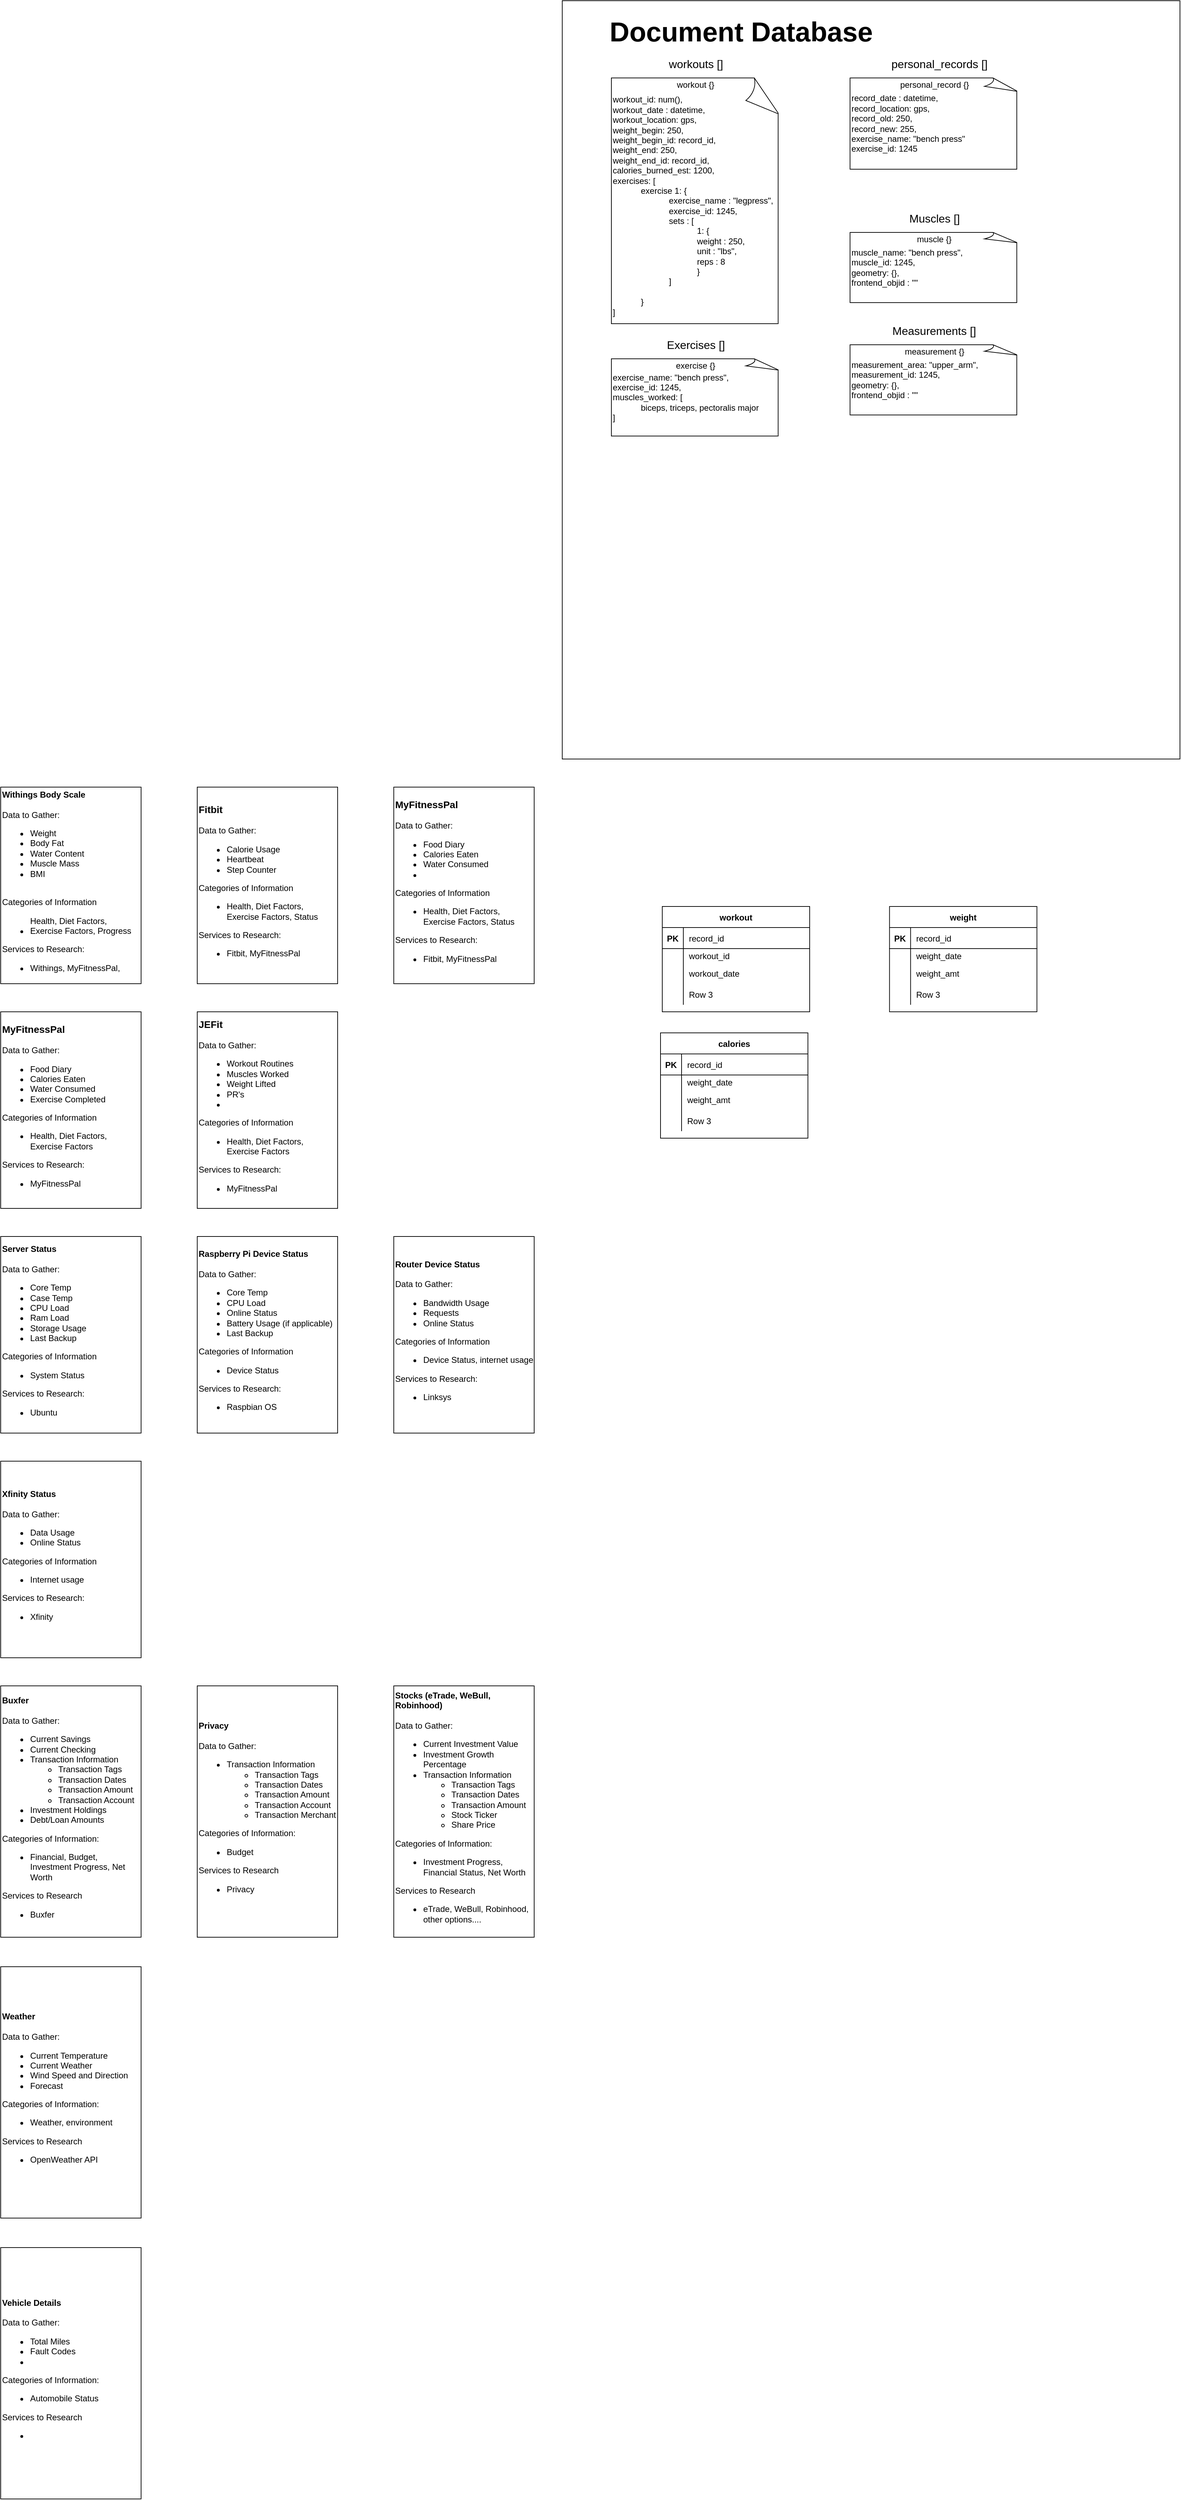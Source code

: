 <mxfile version="13.7.0" type="github">
  <diagram id="chUx75y0vAaIqrl9WMwS" name="Page-1">
    <mxGraphModel dx="3398" dy="3188" grid="1" gridSize="10" guides="1" tooltips="1" connect="1" arrows="1" fold="1" page="1" pageScale="1" pageWidth="850" pageHeight="1100" math="0" shadow="0">
      <root>
        <mxCell id="0" />
        <mxCell id="1" parent="0" />
        <mxCell id="q16Zf56dlGf5BPqRnLZV-31" value="" style="rounded=0;whiteSpace=wrap;html=1;" parent="1" vertex="1">
          <mxGeometry x="840" y="-1080" width="880" height="1080" as="geometry" />
        </mxCell>
        <mxCell id="pdMdaDZCg8390fbRViB--1" value="&lt;font style=&quot;font-size: 12px&quot;&gt;&lt;b&gt;Withings Body Scale&lt;/b&gt;&lt;br&gt;&lt;br&gt;Data to Gather:&lt;br&gt;&lt;ul&gt;&lt;li&gt;&lt;font style=&quot;font-size: 12px&quot;&gt;Weight&lt;/font&gt;&lt;/li&gt;&lt;li&gt;Body Fat&lt;/li&gt;&lt;li&gt;Water Content&lt;/li&gt;&lt;li&gt;Muscle Mass&lt;/li&gt;&lt;li&gt;BMI&lt;/li&gt;&lt;/ul&gt;&lt;div&gt;&lt;br&gt;&lt;/div&gt;Categories&lt;span&gt;&amp;nbsp;of Information&lt;/span&gt;&lt;br&gt;&lt;div&gt;&lt;ul&gt;&lt;li&gt;&lt;font style=&quot;font-size: 12px&quot;&gt;&lt;div&gt;Health, Diet Factors, Exercise Factors, Progress&lt;/div&gt;&lt;/font&gt;&lt;/li&gt;&lt;/ul&gt;&lt;div&gt;Services to Research:&lt;/div&gt;&lt;/div&gt;&lt;div&gt;&lt;ul&gt;&lt;li&gt;&lt;font style=&quot;font-size: 12px&quot;&gt;&lt;div&gt;Withings, MyFitnessPal,&amp;nbsp;&lt;/div&gt;&lt;/font&gt;&lt;/li&gt;&lt;/ul&gt;&lt;/div&gt;&lt;/font&gt;" style="rounded=0;whiteSpace=wrap;html=1;align=left;" parent="1" vertex="1">
          <mxGeometry x="40" y="40" width="200" height="280" as="geometry" />
        </mxCell>
        <mxCell id="pdMdaDZCg8390fbRViB--2" value="&lt;b&gt;Buxfer&lt;br&gt;&lt;/b&gt;&lt;br&gt;Data to Gather:&lt;br&gt;&lt;ul&gt;&lt;li&gt;Current Savings&lt;/li&gt;&lt;li&gt;Current Checking&lt;/li&gt;&lt;li&gt;Transaction Information&lt;/li&gt;&lt;ul&gt;&lt;li&gt;Transaction Tags&lt;/li&gt;&lt;li&gt;Transaction Dates&lt;/li&gt;&lt;li&gt;Transaction Amount&lt;/li&gt;&lt;li&gt;Transaction Account&lt;/li&gt;&lt;/ul&gt;&lt;li&gt;Investment Holdings&lt;/li&gt;&lt;li&gt;Debt/Loan Amounts&lt;/li&gt;&lt;/ul&gt;&lt;div&gt;Categories of Information:&lt;/div&gt;&lt;div&gt;&lt;ul&gt;&lt;li&gt;Financial, Budget, Investment Progress, Net Worth&lt;/li&gt;&lt;/ul&gt;&lt;div&gt;Services to Research&lt;/div&gt;&lt;/div&gt;&lt;div&gt;&lt;ul&gt;&lt;li&gt;Buxfer&lt;/li&gt;&lt;/ul&gt;&lt;/div&gt;" style="rounded=0;whiteSpace=wrap;html=1;align=left;" parent="1" vertex="1">
          <mxGeometry x="40" y="1320" width="200" height="358" as="geometry" />
        </mxCell>
        <mxCell id="pdMdaDZCg8390fbRViB--3" value="&lt;b&gt;&lt;font style=&quot;font-size: 14px&quot;&gt;Fitbit&lt;/font&gt;&lt;/b&gt;&lt;br&gt;&lt;br&gt;Data to Gather:&lt;br&gt;&lt;ul&gt;&lt;li&gt;Calorie Usage&lt;/li&gt;&lt;li&gt;Heartbeat&lt;/li&gt;&lt;li&gt;Step Counter&lt;/li&gt;&lt;/ul&gt;&lt;div&gt;Categories of Information&lt;/div&gt;&lt;div&gt;&lt;ul&gt;&lt;li&gt;Health, Diet Factors, Exercise Factors, Status&lt;/li&gt;&lt;/ul&gt;&lt;div&gt;Services to Research:&lt;/div&gt;&lt;/div&gt;&lt;div&gt;&lt;ul&gt;&lt;li&gt;Fitbit, MyFitnessPal&lt;/li&gt;&lt;/ul&gt;&lt;/div&gt;" style="rounded=0;whiteSpace=wrap;html=1;align=left;" parent="1" vertex="1">
          <mxGeometry x="320" y="40" width="200" height="280" as="geometry" />
        </mxCell>
        <mxCell id="q16Zf56dlGf5BPqRnLZV-1" value="&lt;b&gt;Privacy&lt;br&gt;&lt;/b&gt;&lt;br&gt;Data to Gather:&lt;br&gt;&lt;ul&gt;&lt;li&gt;Transaction Information&lt;/li&gt;&lt;ul&gt;&lt;li&gt;Transaction Tags&lt;/li&gt;&lt;li&gt;Transaction Dates&lt;/li&gt;&lt;li&gt;Transaction Amount&lt;/li&gt;&lt;li&gt;Transaction Account&lt;/li&gt;&lt;li&gt;Transaction Merchant&lt;/li&gt;&lt;/ul&gt;&lt;/ul&gt;&lt;div&gt;Categories of Information:&lt;/div&gt;&lt;div&gt;&lt;ul&gt;&lt;li&gt;Budget&lt;/li&gt;&lt;/ul&gt;&lt;div&gt;Services to Research&lt;/div&gt;&lt;/div&gt;&lt;div&gt;&lt;ul&gt;&lt;li&gt;Privacy&lt;/li&gt;&lt;/ul&gt;&lt;/div&gt;" style="rounded=0;whiteSpace=wrap;html=1;align=left;" parent="1" vertex="1">
          <mxGeometry x="320" y="1320" width="200" height="358" as="geometry" />
        </mxCell>
        <mxCell id="q16Zf56dlGf5BPqRnLZV-2" value="&lt;b&gt;Stocks (eTrade, WeBull, Robinhood)&lt;br&gt;&lt;/b&gt;&lt;br&gt;Data to Gather:&lt;br&gt;&lt;ul&gt;&lt;li&gt;Current Investment Value&lt;/li&gt;&lt;li&gt;Investment Growth Percentage&lt;/li&gt;&lt;li&gt;Transaction Information&lt;/li&gt;&lt;ul&gt;&lt;li&gt;Transaction Tags&lt;/li&gt;&lt;li&gt;Transaction Dates&lt;/li&gt;&lt;li&gt;Transaction Amount&lt;/li&gt;&lt;li&gt;Stock Ticker&lt;/li&gt;&lt;li&gt;Share Price&lt;/li&gt;&lt;/ul&gt;&lt;/ul&gt;&lt;div&gt;Categories of Information:&lt;/div&gt;&lt;div&gt;&lt;ul&gt;&lt;li&gt;Investment Progress, Financial Status, Net Worth&lt;/li&gt;&lt;/ul&gt;&lt;div&gt;Services to Research&lt;/div&gt;&lt;/div&gt;&lt;div&gt;&lt;ul&gt;&lt;li&gt;eTrade, WeBull, Robinhood, other options....&lt;/li&gt;&lt;/ul&gt;&lt;/div&gt;" style="rounded=0;whiteSpace=wrap;html=1;align=left;" parent="1" vertex="1">
          <mxGeometry x="600" y="1320" width="200" height="358" as="geometry" />
        </mxCell>
        <mxCell id="q16Zf56dlGf5BPqRnLZV-14" value="workout" style="shape=table;startSize=30;container=1;collapsible=1;childLayout=tableLayout;fixedRows=1;rowLines=0;fontStyle=1;align=center;resizeLast=1;" parent="1" vertex="1">
          <mxGeometry x="982.5" y="210" width="210" height="150" as="geometry" />
        </mxCell>
        <mxCell id="q16Zf56dlGf5BPqRnLZV-15" value="" style="shape=partialRectangle;collapsible=0;dropTarget=0;pointerEvents=0;fillColor=none;top=0;left=0;bottom=1;right=0;points=[[0,0.5],[1,0.5]];portConstraint=eastwest;" parent="q16Zf56dlGf5BPqRnLZV-14" vertex="1">
          <mxGeometry y="30" width="210" height="30" as="geometry" />
        </mxCell>
        <mxCell id="q16Zf56dlGf5BPqRnLZV-16" value="PK" style="shape=partialRectangle;connectable=0;fillColor=none;top=0;left=0;bottom=0;right=0;fontStyle=1;overflow=hidden;" parent="q16Zf56dlGf5BPqRnLZV-15" vertex="1">
          <mxGeometry width="30" height="30" as="geometry" />
        </mxCell>
        <mxCell id="q16Zf56dlGf5BPqRnLZV-17" value="record_id" style="shape=partialRectangle;connectable=0;fillColor=none;top=0;left=0;bottom=0;right=0;align=left;spacingLeft=6;fontStyle=0;overflow=hidden;" parent="q16Zf56dlGf5BPqRnLZV-15" vertex="1">
          <mxGeometry x="30" width="180" height="30" as="geometry" />
        </mxCell>
        <mxCell id="q16Zf56dlGf5BPqRnLZV-18" value="" style="shape=partialRectangle;collapsible=0;dropTarget=0;pointerEvents=0;fillColor=none;top=0;left=0;bottom=0;right=0;points=[[0,0.5],[1,0.5]];portConstraint=eastwest;" parent="q16Zf56dlGf5BPqRnLZV-14" vertex="1">
          <mxGeometry y="60" width="210" height="20" as="geometry" />
        </mxCell>
        <mxCell id="q16Zf56dlGf5BPqRnLZV-19" value="" style="shape=partialRectangle;connectable=0;fillColor=none;top=0;left=0;bottom=0;right=0;editable=1;overflow=hidden;" parent="q16Zf56dlGf5BPqRnLZV-18" vertex="1">
          <mxGeometry width="30" height="20" as="geometry" />
        </mxCell>
        <mxCell id="q16Zf56dlGf5BPqRnLZV-20" value="workout_id" style="shape=partialRectangle;connectable=0;fillColor=none;top=0;left=0;bottom=0;right=0;align=left;spacingLeft=6;overflow=hidden;" parent="q16Zf56dlGf5BPqRnLZV-18" vertex="1">
          <mxGeometry x="30" width="180" height="20" as="geometry" />
        </mxCell>
        <mxCell id="q16Zf56dlGf5BPqRnLZV-21" value="" style="shape=partialRectangle;collapsible=0;dropTarget=0;pointerEvents=0;fillColor=none;top=0;left=0;bottom=0;right=0;points=[[0,0.5],[1,0.5]];portConstraint=eastwest;" parent="q16Zf56dlGf5BPqRnLZV-14" vertex="1">
          <mxGeometry y="80" width="210" height="30" as="geometry" />
        </mxCell>
        <mxCell id="q16Zf56dlGf5BPqRnLZV-22" value="" style="shape=partialRectangle;connectable=0;fillColor=none;top=0;left=0;bottom=0;right=0;editable=1;overflow=hidden;" parent="q16Zf56dlGf5BPqRnLZV-21" vertex="1">
          <mxGeometry width="30" height="30" as="geometry" />
        </mxCell>
        <mxCell id="q16Zf56dlGf5BPqRnLZV-23" value="workout_date" style="shape=partialRectangle;connectable=0;fillColor=none;top=0;left=0;bottom=0;right=0;align=left;spacingLeft=6;overflow=hidden;" parent="q16Zf56dlGf5BPqRnLZV-21" vertex="1">
          <mxGeometry x="30" width="180" height="30" as="geometry" />
        </mxCell>
        <mxCell id="q16Zf56dlGf5BPqRnLZV-24" value="" style="shape=partialRectangle;collapsible=0;dropTarget=0;pointerEvents=0;fillColor=none;top=0;left=0;bottom=0;right=0;points=[[0,0.5],[1,0.5]];portConstraint=eastwest;" parent="q16Zf56dlGf5BPqRnLZV-14" vertex="1">
          <mxGeometry y="110" width="210" height="30" as="geometry" />
        </mxCell>
        <mxCell id="q16Zf56dlGf5BPqRnLZV-25" value="" style="shape=partialRectangle;connectable=0;fillColor=none;top=0;left=0;bottom=0;right=0;editable=1;overflow=hidden;" parent="q16Zf56dlGf5BPqRnLZV-24" vertex="1">
          <mxGeometry width="30" height="30" as="geometry" />
        </mxCell>
        <mxCell id="q16Zf56dlGf5BPqRnLZV-26" value="Row 3" style="shape=partialRectangle;connectable=0;fillColor=none;top=0;left=0;bottom=0;right=0;align=left;spacingLeft=6;overflow=hidden;" parent="q16Zf56dlGf5BPqRnLZV-24" vertex="1">
          <mxGeometry x="30" width="180" height="30" as="geometry" />
        </mxCell>
        <mxCell id="SeCbNaXoQ8edI2SBsPrC-1" value="weight" style="shape=table;startSize=30;container=1;collapsible=1;childLayout=tableLayout;fixedRows=1;rowLines=0;fontStyle=1;align=center;resizeLast=1;" vertex="1" parent="1">
          <mxGeometry x="1306.25" y="210" width="210" height="150" as="geometry" />
        </mxCell>
        <mxCell id="SeCbNaXoQ8edI2SBsPrC-2" value="" style="shape=partialRectangle;collapsible=0;dropTarget=0;pointerEvents=0;fillColor=none;top=0;left=0;bottom=1;right=0;points=[[0,0.5],[1,0.5]];portConstraint=eastwest;" vertex="1" parent="SeCbNaXoQ8edI2SBsPrC-1">
          <mxGeometry y="30" width="210" height="30" as="geometry" />
        </mxCell>
        <mxCell id="SeCbNaXoQ8edI2SBsPrC-3" value="PK" style="shape=partialRectangle;connectable=0;fillColor=none;top=0;left=0;bottom=0;right=0;fontStyle=1;overflow=hidden;" vertex="1" parent="SeCbNaXoQ8edI2SBsPrC-2">
          <mxGeometry width="30" height="30" as="geometry" />
        </mxCell>
        <mxCell id="SeCbNaXoQ8edI2SBsPrC-4" value="record_id" style="shape=partialRectangle;connectable=0;fillColor=none;top=0;left=0;bottom=0;right=0;align=left;spacingLeft=6;fontStyle=0;overflow=hidden;" vertex="1" parent="SeCbNaXoQ8edI2SBsPrC-2">
          <mxGeometry x="30" width="180" height="30" as="geometry" />
        </mxCell>
        <mxCell id="SeCbNaXoQ8edI2SBsPrC-5" value="" style="shape=partialRectangle;collapsible=0;dropTarget=0;pointerEvents=0;fillColor=none;top=0;left=0;bottom=0;right=0;points=[[0,0.5],[1,0.5]];portConstraint=eastwest;" vertex="1" parent="SeCbNaXoQ8edI2SBsPrC-1">
          <mxGeometry y="60" width="210" height="20" as="geometry" />
        </mxCell>
        <mxCell id="SeCbNaXoQ8edI2SBsPrC-6" value="" style="shape=partialRectangle;connectable=0;fillColor=none;top=0;left=0;bottom=0;right=0;editable=1;overflow=hidden;" vertex="1" parent="SeCbNaXoQ8edI2SBsPrC-5">
          <mxGeometry width="30" height="20" as="geometry" />
        </mxCell>
        <mxCell id="SeCbNaXoQ8edI2SBsPrC-7" value="weight_date" style="shape=partialRectangle;connectable=0;fillColor=none;top=0;left=0;bottom=0;right=0;align=left;spacingLeft=6;overflow=hidden;" vertex="1" parent="SeCbNaXoQ8edI2SBsPrC-5">
          <mxGeometry x="30" width="180" height="20" as="geometry" />
        </mxCell>
        <mxCell id="SeCbNaXoQ8edI2SBsPrC-8" value="" style="shape=partialRectangle;collapsible=0;dropTarget=0;pointerEvents=0;fillColor=none;top=0;left=0;bottom=0;right=0;points=[[0,0.5],[1,0.5]];portConstraint=eastwest;" vertex="1" parent="SeCbNaXoQ8edI2SBsPrC-1">
          <mxGeometry y="80" width="210" height="30" as="geometry" />
        </mxCell>
        <mxCell id="SeCbNaXoQ8edI2SBsPrC-9" value="" style="shape=partialRectangle;connectable=0;fillColor=none;top=0;left=0;bottom=0;right=0;editable=1;overflow=hidden;" vertex="1" parent="SeCbNaXoQ8edI2SBsPrC-8">
          <mxGeometry width="30" height="30" as="geometry" />
        </mxCell>
        <mxCell id="SeCbNaXoQ8edI2SBsPrC-10" value="weight_amt" style="shape=partialRectangle;connectable=0;fillColor=none;top=0;left=0;bottom=0;right=0;align=left;spacingLeft=6;overflow=hidden;" vertex="1" parent="SeCbNaXoQ8edI2SBsPrC-8">
          <mxGeometry x="30" width="180" height="30" as="geometry" />
        </mxCell>
        <mxCell id="SeCbNaXoQ8edI2SBsPrC-11" value="" style="shape=partialRectangle;collapsible=0;dropTarget=0;pointerEvents=0;fillColor=none;top=0;left=0;bottom=0;right=0;points=[[0,0.5],[1,0.5]];portConstraint=eastwest;" vertex="1" parent="SeCbNaXoQ8edI2SBsPrC-1">
          <mxGeometry y="110" width="210" height="30" as="geometry" />
        </mxCell>
        <mxCell id="SeCbNaXoQ8edI2SBsPrC-12" value="" style="shape=partialRectangle;connectable=0;fillColor=none;top=0;left=0;bottom=0;right=0;editable=1;overflow=hidden;" vertex="1" parent="SeCbNaXoQ8edI2SBsPrC-11">
          <mxGeometry width="30" height="30" as="geometry" />
        </mxCell>
        <mxCell id="SeCbNaXoQ8edI2SBsPrC-13" value="Row 3" style="shape=partialRectangle;connectable=0;fillColor=none;top=0;left=0;bottom=0;right=0;align=left;spacingLeft=6;overflow=hidden;" vertex="1" parent="SeCbNaXoQ8edI2SBsPrC-11">
          <mxGeometry x="30" width="180" height="30" as="geometry" />
        </mxCell>
        <mxCell id="q16Zf56dlGf5BPqRnLZV-3" value="&lt;b&gt;Weather&lt;br&gt;&lt;/b&gt;&lt;br&gt;Data to Gather:&lt;br&gt;&lt;ul&gt;&lt;li&gt;Current Temperature&lt;/li&gt;&lt;li&gt;Current Weather&lt;/li&gt;&lt;li&gt;Wind Speed and Direction&lt;/li&gt;&lt;li&gt;Forecast&lt;/li&gt;&lt;/ul&gt;&lt;div&gt;Categories of Information:&lt;/div&gt;&lt;div&gt;&lt;ul&gt;&lt;li&gt;Weather, environment&lt;/li&gt;&lt;/ul&gt;&lt;div&gt;Services to Research&lt;/div&gt;&lt;/div&gt;&lt;div&gt;&lt;ul&gt;&lt;li&gt;OpenWeather API&lt;/li&gt;&lt;/ul&gt;&lt;/div&gt;" style="rounded=0;whiteSpace=wrap;html=1;align=left;" parent="1" vertex="1">
          <mxGeometry x="40" y="1720" width="200" height="358" as="geometry" />
        </mxCell>
        <mxCell id="SeCbNaXoQ8edI2SBsPrC-14" value="calories" style="shape=table;startSize=30;container=1;collapsible=1;childLayout=tableLayout;fixedRows=1;rowLines=0;fontStyle=1;align=center;resizeLast=1;" vertex="1" parent="1">
          <mxGeometry x="980" y="390" width="210" height="150" as="geometry" />
        </mxCell>
        <mxCell id="SeCbNaXoQ8edI2SBsPrC-15" value="" style="shape=partialRectangle;collapsible=0;dropTarget=0;pointerEvents=0;fillColor=none;top=0;left=0;bottom=1;right=0;points=[[0,0.5],[1,0.5]];portConstraint=eastwest;" vertex="1" parent="SeCbNaXoQ8edI2SBsPrC-14">
          <mxGeometry y="30" width="210" height="30" as="geometry" />
        </mxCell>
        <mxCell id="SeCbNaXoQ8edI2SBsPrC-16" value="PK" style="shape=partialRectangle;connectable=0;fillColor=none;top=0;left=0;bottom=0;right=0;fontStyle=1;overflow=hidden;" vertex="1" parent="SeCbNaXoQ8edI2SBsPrC-15">
          <mxGeometry width="30" height="30" as="geometry" />
        </mxCell>
        <mxCell id="SeCbNaXoQ8edI2SBsPrC-17" value="record_id" style="shape=partialRectangle;connectable=0;fillColor=none;top=0;left=0;bottom=0;right=0;align=left;spacingLeft=6;fontStyle=0;overflow=hidden;" vertex="1" parent="SeCbNaXoQ8edI2SBsPrC-15">
          <mxGeometry x="30" width="180" height="30" as="geometry" />
        </mxCell>
        <mxCell id="SeCbNaXoQ8edI2SBsPrC-18" value="" style="shape=partialRectangle;collapsible=0;dropTarget=0;pointerEvents=0;fillColor=none;top=0;left=0;bottom=0;right=0;points=[[0,0.5],[1,0.5]];portConstraint=eastwest;" vertex="1" parent="SeCbNaXoQ8edI2SBsPrC-14">
          <mxGeometry y="60" width="210" height="20" as="geometry" />
        </mxCell>
        <mxCell id="SeCbNaXoQ8edI2SBsPrC-19" value="" style="shape=partialRectangle;connectable=0;fillColor=none;top=0;left=0;bottom=0;right=0;editable=1;overflow=hidden;" vertex="1" parent="SeCbNaXoQ8edI2SBsPrC-18">
          <mxGeometry width="30" height="20" as="geometry" />
        </mxCell>
        <mxCell id="SeCbNaXoQ8edI2SBsPrC-20" value="weight_date" style="shape=partialRectangle;connectable=0;fillColor=none;top=0;left=0;bottom=0;right=0;align=left;spacingLeft=6;overflow=hidden;" vertex="1" parent="SeCbNaXoQ8edI2SBsPrC-18">
          <mxGeometry x="30" width="180" height="20" as="geometry" />
        </mxCell>
        <mxCell id="SeCbNaXoQ8edI2SBsPrC-21" value="" style="shape=partialRectangle;collapsible=0;dropTarget=0;pointerEvents=0;fillColor=none;top=0;left=0;bottom=0;right=0;points=[[0,0.5],[1,0.5]];portConstraint=eastwest;" vertex="1" parent="SeCbNaXoQ8edI2SBsPrC-14">
          <mxGeometry y="80" width="210" height="30" as="geometry" />
        </mxCell>
        <mxCell id="SeCbNaXoQ8edI2SBsPrC-22" value="" style="shape=partialRectangle;connectable=0;fillColor=none;top=0;left=0;bottom=0;right=0;editable=1;overflow=hidden;" vertex="1" parent="SeCbNaXoQ8edI2SBsPrC-21">
          <mxGeometry width="30" height="30" as="geometry" />
        </mxCell>
        <mxCell id="SeCbNaXoQ8edI2SBsPrC-23" value="weight_amt" style="shape=partialRectangle;connectable=0;fillColor=none;top=0;left=0;bottom=0;right=0;align=left;spacingLeft=6;overflow=hidden;" vertex="1" parent="SeCbNaXoQ8edI2SBsPrC-21">
          <mxGeometry x="30" width="180" height="30" as="geometry" />
        </mxCell>
        <mxCell id="SeCbNaXoQ8edI2SBsPrC-24" value="" style="shape=partialRectangle;collapsible=0;dropTarget=0;pointerEvents=0;fillColor=none;top=0;left=0;bottom=0;right=0;points=[[0,0.5],[1,0.5]];portConstraint=eastwest;" vertex="1" parent="SeCbNaXoQ8edI2SBsPrC-14">
          <mxGeometry y="110" width="210" height="30" as="geometry" />
        </mxCell>
        <mxCell id="SeCbNaXoQ8edI2SBsPrC-25" value="" style="shape=partialRectangle;connectable=0;fillColor=none;top=0;left=0;bottom=0;right=0;editable=1;overflow=hidden;" vertex="1" parent="SeCbNaXoQ8edI2SBsPrC-24">
          <mxGeometry width="30" height="30" as="geometry" />
        </mxCell>
        <mxCell id="SeCbNaXoQ8edI2SBsPrC-26" value="Row 3" style="shape=partialRectangle;connectable=0;fillColor=none;top=0;left=0;bottom=0;right=0;align=left;spacingLeft=6;overflow=hidden;" vertex="1" parent="SeCbNaXoQ8edI2SBsPrC-24">
          <mxGeometry x="30" width="180" height="30" as="geometry" />
        </mxCell>
        <mxCell id="q16Zf56dlGf5BPqRnLZV-4" value="&lt;b&gt;Vehicle Details&lt;br&gt;&lt;/b&gt;&lt;br&gt;Data to Gather:&lt;br&gt;&lt;ul&gt;&lt;li&gt;Total Miles&lt;/li&gt;&lt;li&gt;Fault Codes&lt;/li&gt;&lt;li&gt;&lt;br&gt;&lt;/li&gt;&lt;/ul&gt;&lt;div&gt;Categories of Information:&lt;/div&gt;&lt;div&gt;&lt;ul&gt;&lt;li&gt;Automobile Status&lt;/li&gt;&lt;/ul&gt;&lt;div&gt;Services to Research&lt;/div&gt;&lt;/div&gt;&lt;div&gt;&lt;ul&gt;&lt;li&gt;&lt;br&gt;&lt;/li&gt;&lt;/ul&gt;&lt;/div&gt;" style="rounded=0;whiteSpace=wrap;html=1;align=left;" parent="1" vertex="1">
          <mxGeometry x="40" y="2120" width="200" height="358" as="geometry" />
        </mxCell>
        <mxCell id="q16Zf56dlGf5BPqRnLZV-5" value="&lt;font style=&quot;font-size: 12px&quot;&gt;&lt;b&gt;Server Status&lt;/b&gt;&lt;br&gt;&lt;br&gt;Data to Gather:&lt;br&gt;&lt;ul&gt;&lt;li&gt;Core Temp&lt;/li&gt;&lt;li&gt;Case Temp&lt;/li&gt;&lt;li&gt;CPU Load&lt;/li&gt;&lt;li&gt;Ram Load&lt;/li&gt;&lt;li&gt;Storage Usage&lt;/li&gt;&lt;li&gt;Last Backup&lt;/li&gt;&lt;/ul&gt;Categories&lt;span&gt;&amp;nbsp;of Information&lt;/span&gt;&lt;br&gt;&lt;div&gt;&lt;ul&gt;&lt;li&gt;&lt;font style=&quot;font-size: 12px&quot;&gt;&lt;div&gt;System Status&lt;/div&gt;&lt;/font&gt;&lt;/li&gt;&lt;/ul&gt;&lt;div&gt;Services to Research:&lt;/div&gt;&lt;/div&gt;&lt;div&gt;&lt;ul&gt;&lt;li&gt;&lt;font style=&quot;font-size: 12px&quot;&gt;Ubuntu&lt;/font&gt;&lt;/li&gt;&lt;/ul&gt;&lt;/div&gt;&lt;/font&gt;" style="rounded=0;whiteSpace=wrap;html=1;align=left;" parent="1" vertex="1">
          <mxGeometry x="40" y="680" width="200" height="280" as="geometry" />
        </mxCell>
        <mxCell id="q16Zf56dlGf5BPqRnLZV-6" value="&lt;font style=&quot;font-size: 12px&quot;&gt;&lt;b&gt;Raspberry Pi Device Status&lt;/b&gt;&lt;br&gt;&lt;br&gt;Data to Gather:&lt;br&gt;&lt;ul&gt;&lt;li&gt;Core Temp&lt;/li&gt;&lt;li&gt;CPU Load&lt;/li&gt;&lt;li&gt;Online Status&lt;/li&gt;&lt;li&gt;Battery Usage (if applicable)&lt;/li&gt;&lt;li&gt;Last Backup&lt;/li&gt;&lt;/ul&gt;Categories&lt;span&gt;&amp;nbsp;of Information&lt;/span&gt;&lt;br&gt;&lt;div&gt;&lt;ul&gt;&lt;li&gt;&lt;font style=&quot;font-size: 12px&quot;&gt;Device Status&lt;/font&gt;&lt;/li&gt;&lt;/ul&gt;&lt;div&gt;Services to Research:&lt;/div&gt;&lt;/div&gt;&lt;div&gt;&lt;ul&gt;&lt;li&gt;&lt;font style=&quot;font-size: 12px&quot;&gt;Raspbian OS&lt;/font&gt;&lt;/li&gt;&lt;/ul&gt;&lt;/div&gt;&lt;/font&gt;" style="rounded=0;whiteSpace=wrap;html=1;align=left;" parent="1" vertex="1">
          <mxGeometry x="320" y="680" width="200" height="280" as="geometry" />
        </mxCell>
        <mxCell id="q16Zf56dlGf5BPqRnLZV-7" value="&lt;font style=&quot;font-size: 12px&quot;&gt;&lt;b&gt;Router Device Status&lt;/b&gt;&lt;br&gt;&lt;br&gt;Data to Gather:&lt;br&gt;&lt;ul&gt;&lt;li&gt;Bandwidth Usage&lt;/li&gt;&lt;li&gt;Requests&lt;/li&gt;&lt;li&gt;Online Status&lt;/li&gt;&lt;/ul&gt;Categories&lt;span&gt;&amp;nbsp;of Information&lt;/span&gt;&lt;br&gt;&lt;div&gt;&lt;ul&gt;&lt;li&gt;&lt;font style=&quot;font-size: 12px&quot;&gt;Device Status, internet usage&lt;/font&gt;&lt;/li&gt;&lt;/ul&gt;&lt;div&gt;Services to Research:&lt;/div&gt;&lt;/div&gt;&lt;div&gt;&lt;ul&gt;&lt;li&gt;&lt;font style=&quot;font-size: 12px&quot;&gt;Linksys&lt;/font&gt;&lt;/li&gt;&lt;/ul&gt;&lt;/div&gt;&lt;/font&gt;" style="rounded=0;whiteSpace=wrap;html=1;align=left;" parent="1" vertex="1">
          <mxGeometry x="600" y="680" width="200" height="280" as="geometry" />
        </mxCell>
        <mxCell id="q16Zf56dlGf5BPqRnLZV-8" value="&lt;font style=&quot;font-size: 12px&quot;&gt;&lt;b&gt;Xfinity Status&lt;/b&gt;&lt;br&gt;&lt;br&gt;Data to Gather:&lt;br&gt;&lt;ul&gt;&lt;li&gt;Data Usage&lt;/li&gt;&lt;li&gt;Online Status&lt;/li&gt;&lt;/ul&gt;Categories&lt;span&gt;&amp;nbsp;of Information&lt;/span&gt;&lt;br&gt;&lt;div&gt;&lt;ul&gt;&lt;li&gt;&lt;font style=&quot;font-size: 12px&quot;&gt;Internet usage&lt;/font&gt;&lt;/li&gt;&lt;/ul&gt;&lt;div&gt;Services to Research:&lt;/div&gt;&lt;/div&gt;&lt;div&gt;&lt;ul&gt;&lt;li&gt;&lt;font style=&quot;font-size: 12px&quot;&gt;Xfinity&lt;/font&gt;&lt;/li&gt;&lt;/ul&gt;&lt;/div&gt;&lt;/font&gt;" style="rounded=0;whiteSpace=wrap;html=1;align=left;" parent="1" vertex="1">
          <mxGeometry x="40" y="1000" width="200" height="280" as="geometry" />
        </mxCell>
        <mxCell id="q16Zf56dlGf5BPqRnLZV-9" value="&lt;span style=&quot;font-size: 14px&quot;&gt;&lt;b&gt;MyFitnessPal&lt;br&gt;&lt;/b&gt;&lt;/span&gt;&lt;br&gt;Data to Gather:&lt;br&gt;&lt;ul&gt;&lt;li&gt;Food Diary&lt;/li&gt;&lt;li&gt;Calories Eaten&lt;/li&gt;&lt;li&gt;Water Consumed&lt;/li&gt;&lt;li&gt;&lt;br&gt;&lt;/li&gt;&lt;/ul&gt;&lt;div&gt;Categories of Information&lt;/div&gt;&lt;div&gt;&lt;ul&gt;&lt;li&gt;Health, Diet Factors, Exercise Factors, Status&lt;/li&gt;&lt;/ul&gt;&lt;div&gt;Services to Research:&lt;/div&gt;&lt;/div&gt;&lt;div&gt;&lt;ul&gt;&lt;li&gt;Fitbit, MyFitnessPal&lt;/li&gt;&lt;/ul&gt;&lt;/div&gt;" style="rounded=0;whiteSpace=wrap;html=1;align=left;" parent="1" vertex="1">
          <mxGeometry x="600" y="40" width="200" height="280" as="geometry" />
        </mxCell>
        <mxCell id="q16Zf56dlGf5BPqRnLZV-10" value="&lt;span style=&quot;font-size: 14px&quot;&gt;&lt;b&gt;MyFitnessPal&lt;br&gt;&lt;/b&gt;&lt;/span&gt;&lt;br&gt;Data to Gather:&lt;br&gt;&lt;ul&gt;&lt;li&gt;Food Diary&lt;/li&gt;&lt;li&gt;Calories Eaten&lt;/li&gt;&lt;li&gt;Water Consumed&lt;/li&gt;&lt;li&gt;Exercise Completed&lt;/li&gt;&lt;/ul&gt;&lt;div&gt;Categories of Information&lt;/div&gt;&lt;div&gt;&lt;ul&gt;&lt;li&gt;Health, Diet Factors, Exercise Factors&lt;/li&gt;&lt;/ul&gt;&lt;div&gt;Services to Research:&lt;/div&gt;&lt;/div&gt;&lt;div&gt;&lt;ul&gt;&lt;li&gt;MyFitnessPal&lt;/li&gt;&lt;/ul&gt;&lt;/div&gt;" style="rounded=0;whiteSpace=wrap;html=1;align=left;" parent="1" vertex="1">
          <mxGeometry x="40" y="360" width="200" height="280" as="geometry" />
        </mxCell>
        <mxCell id="q16Zf56dlGf5BPqRnLZV-11" value="&lt;span style=&quot;font-size: 14px&quot;&gt;&lt;b&gt;JEFit&lt;br&gt;&lt;/b&gt;&lt;/span&gt;&lt;br&gt;Data to Gather:&lt;br&gt;&lt;ul&gt;&lt;li&gt;Workout Routines&lt;/li&gt;&lt;li&gt;Muscles Worked&lt;/li&gt;&lt;li&gt;Weight Lifted&lt;/li&gt;&lt;li&gt;PR&#39;s&lt;/li&gt;&lt;li&gt;&lt;br&gt;&lt;/li&gt;&lt;/ul&gt;&lt;div&gt;Categories of Information&lt;/div&gt;&lt;div&gt;&lt;ul&gt;&lt;li&gt;Health, Diet Factors, Exercise Factors&lt;/li&gt;&lt;/ul&gt;&lt;div&gt;Services to Research:&lt;/div&gt;&lt;/div&gt;&lt;div&gt;&lt;ul&gt;&lt;li&gt;MyFitnessPal&lt;/li&gt;&lt;/ul&gt;&lt;/div&gt;" style="rounded=0;whiteSpace=wrap;html=1;align=left;" parent="1" vertex="1">
          <mxGeometry x="320" y="360" width="200" height="280" as="geometry" />
        </mxCell>
        <mxCell id="q16Zf56dlGf5BPqRnLZV-27" value="&lt;br&gt;workout_id: num(),&lt;br&gt;workout_date : datetime,&lt;br&gt;workout_location: gps,&lt;br&gt;weight_begin: 250,&lt;br&gt;weight_begin_id: record_id,&lt;br&gt;weight_end: 250,&lt;br&gt;weight_end_id: record_id,&lt;br&gt;calories_burned_est: 1200,&lt;br&gt;exercises: [&lt;br&gt;&lt;blockquote style=&quot;margin: 0 0 0 40px ; border: none ; padding: 0px&quot;&gt;exercise 1: {&lt;/blockquote&gt;&lt;blockquote style=&quot;margin: 0 0 0 40px ; border: none ; padding: 0px&quot;&gt;&lt;blockquote style=&quot;margin: 0 0 0 40px ; border: none ; padding: 0px&quot;&gt;exercise_name : &quot;legpress&quot;,&lt;/blockquote&gt;&lt;blockquote style=&quot;margin: 0 0 0 40px ; border: none ; padding: 0px&quot;&gt;exercise_id: 1245,&lt;/blockquote&gt;&lt;blockquote style=&quot;margin: 0 0 0 40px ; border: none ; padding: 0px&quot;&gt;sets : [&lt;/blockquote&gt;&lt;/blockquote&gt;&lt;blockquote style=&quot;margin: 0 0 0 40px ; border: none ; padding: 0px&quot;&gt;&lt;blockquote style=&quot;margin: 0 0 0 40px ; border: none ; padding: 0px&quot;&gt;&lt;blockquote style=&quot;margin: 0 0 0 40px ; border: none ; padding: 0px&quot;&gt;1: {&lt;/blockquote&gt;&lt;blockquote style=&quot;margin: 0 0 0 40px ; border: none ; padding: 0px&quot;&gt;weight : 250,&lt;/blockquote&gt;&lt;blockquote style=&quot;margin: 0 0 0 40px ; border: none ; padding: 0px&quot;&gt;unit : &quot;lbs&quot;,&lt;/blockquote&gt;&lt;blockquote style=&quot;margin: 0 0 0 40px ; border: none ; padding: 0px&quot;&gt;reps : 8&lt;/blockquote&gt;&lt;blockquote style=&quot;margin: 0 0 0 40px ; border: none ; padding: 0px&quot;&gt;}&lt;/blockquote&gt;&lt;/blockquote&gt;&lt;/blockquote&gt;&lt;blockquote style=&quot;margin: 0 0 0 40px ; border: none ; padding: 0px&quot;&gt;&lt;blockquote style=&quot;margin: 0 0 0 40px ; border: none ; padding: 0px&quot;&gt;]&lt;/blockquote&gt;&lt;/blockquote&gt;&lt;blockquote style=&quot;margin: 0 0 0 40px ; border: none ; padding: 0px&quot;&gt;&lt;blockquote style=&quot;margin: 0 0 0 40px ; border: none ; padding: 0px&quot;&gt;&lt;br&gt;&lt;/blockquote&gt;&lt;/blockquote&gt;&lt;blockquote style=&quot;margin: 0 0 0 40px ; border: none ; padding: 0px&quot;&gt;}&lt;/blockquote&gt;&lt;blockquote style=&quot;margin: 0 0 0 40px ; border: none ; padding: 0px&quot;&gt;&lt;blockquote style=&quot;margin: 0 0 0 40px ; border: none ; padding: 0px&quot;&gt;&lt;/blockquote&gt;&lt;/blockquote&gt;&lt;blockquote style=&quot;margin: 0 0 0 40px ; border: none ; padding: 0px&quot;&gt;&lt;blockquote style=&quot;margin: 0 0 0 40px ; border: none ; padding: 0px&quot;&gt;&lt;/blockquote&gt;&lt;/blockquote&gt;]" style="whiteSpace=wrap;html=1;shape=mxgraph.basic.document;align=left;" parent="1" vertex="1">
          <mxGeometry x="910" y="-970" width="240" height="350" as="geometry" />
        </mxCell>
        <mxCell id="q16Zf56dlGf5BPqRnLZV-32" value="&lt;font style=&quot;font-size: 39px&quot;&gt;&lt;b&gt;Document Database&lt;/b&gt;&lt;/font&gt;" style="text;html=1;strokeColor=none;fillColor=none;align=center;verticalAlign=middle;whiteSpace=wrap;rounded=0;" parent="1" vertex="1">
          <mxGeometry x="880" y="-1060" width="430" height="50" as="geometry" />
        </mxCell>
        <mxCell id="q16Zf56dlGf5BPqRnLZV-33" value="record_date : datetime,&lt;br&gt;record_location: gps,&lt;br&gt;record_old: 250,&lt;br&gt;record_new: 255,&lt;br&gt;exercise_name: &quot;bench press&quot;&lt;br&gt;exercise_id: 1245&lt;br&gt;" style="whiteSpace=wrap;html=1;shape=mxgraph.basic.document;align=left;" parent="1" vertex="1">
          <mxGeometry x="1250" y="-970" width="240" height="130" as="geometry" />
        </mxCell>
        <mxCell id="q16Zf56dlGf5BPqRnLZV-34" value="workout {}" style="text;html=1;strokeColor=none;fillColor=none;align=center;verticalAlign=middle;whiteSpace=wrap;rounded=0;" parent="1" vertex="1">
          <mxGeometry x="995" y="-970" width="70" height="20" as="geometry" />
        </mxCell>
        <mxCell id="q16Zf56dlGf5BPqRnLZV-29" value="personal_record {}" style="text;html=1;strokeColor=none;fillColor=none;align=center;verticalAlign=middle;whiteSpace=wrap;rounded=0;" parent="1" vertex="1">
          <mxGeometry x="1317.5" y="-970" width="105" height="20" as="geometry" />
        </mxCell>
        <mxCell id="q16Zf56dlGf5BPqRnLZV-36" value="exercise_name: &quot;bench press&quot;,&lt;br&gt;exercise_id: 1245,&lt;br&gt;muscles_worked: [&lt;br&gt;&lt;blockquote style=&quot;margin: 0 0 0 40px ; border: none ; padding: 0px&quot;&gt;biceps, triceps, pectoralis major&lt;/blockquote&gt;]" style="whiteSpace=wrap;html=1;shape=mxgraph.basic.document;align=left;" parent="1" vertex="1">
          <mxGeometry x="910" y="-570" width="240" height="110" as="geometry" />
        </mxCell>
        <mxCell id="q16Zf56dlGf5BPqRnLZV-37" value="&lt;font style=&quot;font-size: 16px&quot;&gt;workouts []&lt;/font&gt;" style="text;html=1;strokeColor=none;fillColor=none;align=center;verticalAlign=middle;whiteSpace=wrap;rounded=0;" parent="1" vertex="1">
          <mxGeometry x="982.5" y="-1000" width="95" height="20" as="geometry" />
        </mxCell>
        <mxCell id="q16Zf56dlGf5BPqRnLZV-38" value="&lt;font style=&quot;font-size: 16px&quot;&gt;personal_records []&lt;/font&gt;" style="text;html=1;strokeColor=none;fillColor=none;align=center;verticalAlign=middle;whiteSpace=wrap;rounded=0;" parent="1" vertex="1">
          <mxGeometry x="1300" y="-1000" width="155" height="20" as="geometry" />
        </mxCell>
        <mxCell id="q16Zf56dlGf5BPqRnLZV-39" value="&lt;font style=&quot;font-size: 16px&quot;&gt;Exercises []&lt;/font&gt;" style="text;html=1;strokeColor=none;fillColor=none;align=center;verticalAlign=middle;whiteSpace=wrap;rounded=0;" parent="1" vertex="1">
          <mxGeometry x="982.5" y="-600" width="95" height="20" as="geometry" />
        </mxCell>
        <mxCell id="q16Zf56dlGf5BPqRnLZV-40" value="exercise {}" style="text;html=1;strokeColor=none;fillColor=none;align=center;verticalAlign=middle;whiteSpace=wrap;rounded=0;" parent="1" vertex="1">
          <mxGeometry x="995" y="-570" width="70" height="20" as="geometry" />
        </mxCell>
        <mxCell id="q16Zf56dlGf5BPqRnLZV-41" value="muscle_name: &quot;bench press&quot;,&lt;br&gt;muscle_id: 1245,&lt;br&gt;geometry: {},&lt;br&gt;frontend_objid : &quot;&quot;" style="whiteSpace=wrap;html=1;shape=mxgraph.basic.document;align=left;" parent="1" vertex="1">
          <mxGeometry x="1250" y="-750" width="240" height="100" as="geometry" />
        </mxCell>
        <mxCell id="q16Zf56dlGf5BPqRnLZV-42" value="&lt;font style=&quot;font-size: 16px&quot;&gt;Muscles []&lt;/font&gt;" style="text;html=1;strokeColor=none;fillColor=none;align=center;verticalAlign=middle;whiteSpace=wrap;rounded=0;" parent="1" vertex="1">
          <mxGeometry x="1322.5" y="-780" width="95" height="20" as="geometry" />
        </mxCell>
        <mxCell id="q16Zf56dlGf5BPqRnLZV-43" value="muscle {}" style="text;html=1;strokeColor=none;fillColor=none;align=center;verticalAlign=middle;whiteSpace=wrap;rounded=0;" parent="1" vertex="1">
          <mxGeometry x="1335" y="-750" width="70" height="20" as="geometry" />
        </mxCell>
        <mxCell id="q16Zf56dlGf5BPqRnLZV-44" value="measurement_area: &quot;upper_arm&quot;,&lt;br&gt;measurement_id: 1245,&lt;br&gt;geometry: {},&lt;br&gt;frontend_objid : &quot;&quot;" style="whiteSpace=wrap;html=1;shape=mxgraph.basic.document;align=left;" parent="1" vertex="1">
          <mxGeometry x="1250" y="-590" width="240" height="100" as="geometry" />
        </mxCell>
        <mxCell id="q16Zf56dlGf5BPqRnLZV-45" value="&lt;font style=&quot;font-size: 16px&quot;&gt;Measurements []&lt;/font&gt;" style="text;html=1;strokeColor=none;fillColor=none;align=center;verticalAlign=middle;whiteSpace=wrap;rounded=0;" parent="1" vertex="1">
          <mxGeometry x="1306.25" y="-620" width="127.5" height="20" as="geometry" />
        </mxCell>
        <mxCell id="q16Zf56dlGf5BPqRnLZV-46" value="measurement {}" style="text;html=1;strokeColor=none;fillColor=none;align=center;verticalAlign=middle;whiteSpace=wrap;rounded=0;" parent="1" vertex="1">
          <mxGeometry x="1322.5" y="-590" width="95" height="20" as="geometry" />
        </mxCell>
      </root>
    </mxGraphModel>
  </diagram>
</mxfile>
